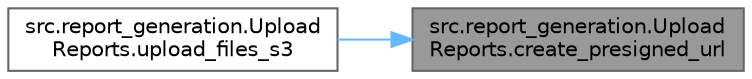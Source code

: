 digraph "src.report_generation.UploadReports.create_presigned_url"
{
 // LATEX_PDF_SIZE
  bgcolor="transparent";
  edge [fontname=Helvetica,fontsize=10,labelfontname=Helvetica,labelfontsize=10];
  node [fontname=Helvetica,fontsize=10,shape=box,height=0.2,width=0.4];
  rankdir="RL";
  Node1 [id="Node000001",label="src.report_generation.Upload\lReports.create_presigned_url",height=0.2,width=0.4,color="gray40", fillcolor="grey60", style="filled", fontcolor="black",tooltip=" "];
  Node1 -> Node2 [id="edge1_Node000001_Node000002",dir="back",color="steelblue1",style="solid",tooltip=" "];
  Node2 [id="Node000002",label="src.report_generation.Upload\lReports.upload_files_s3",height=0.2,width=0.4,color="grey40", fillcolor="white", style="filled",URL="$namespacesrc_1_1report__generation_1_1_upload_reports.html#afe3e6a01e185b0caab89fab62a487569",tooltip=" "];
}
